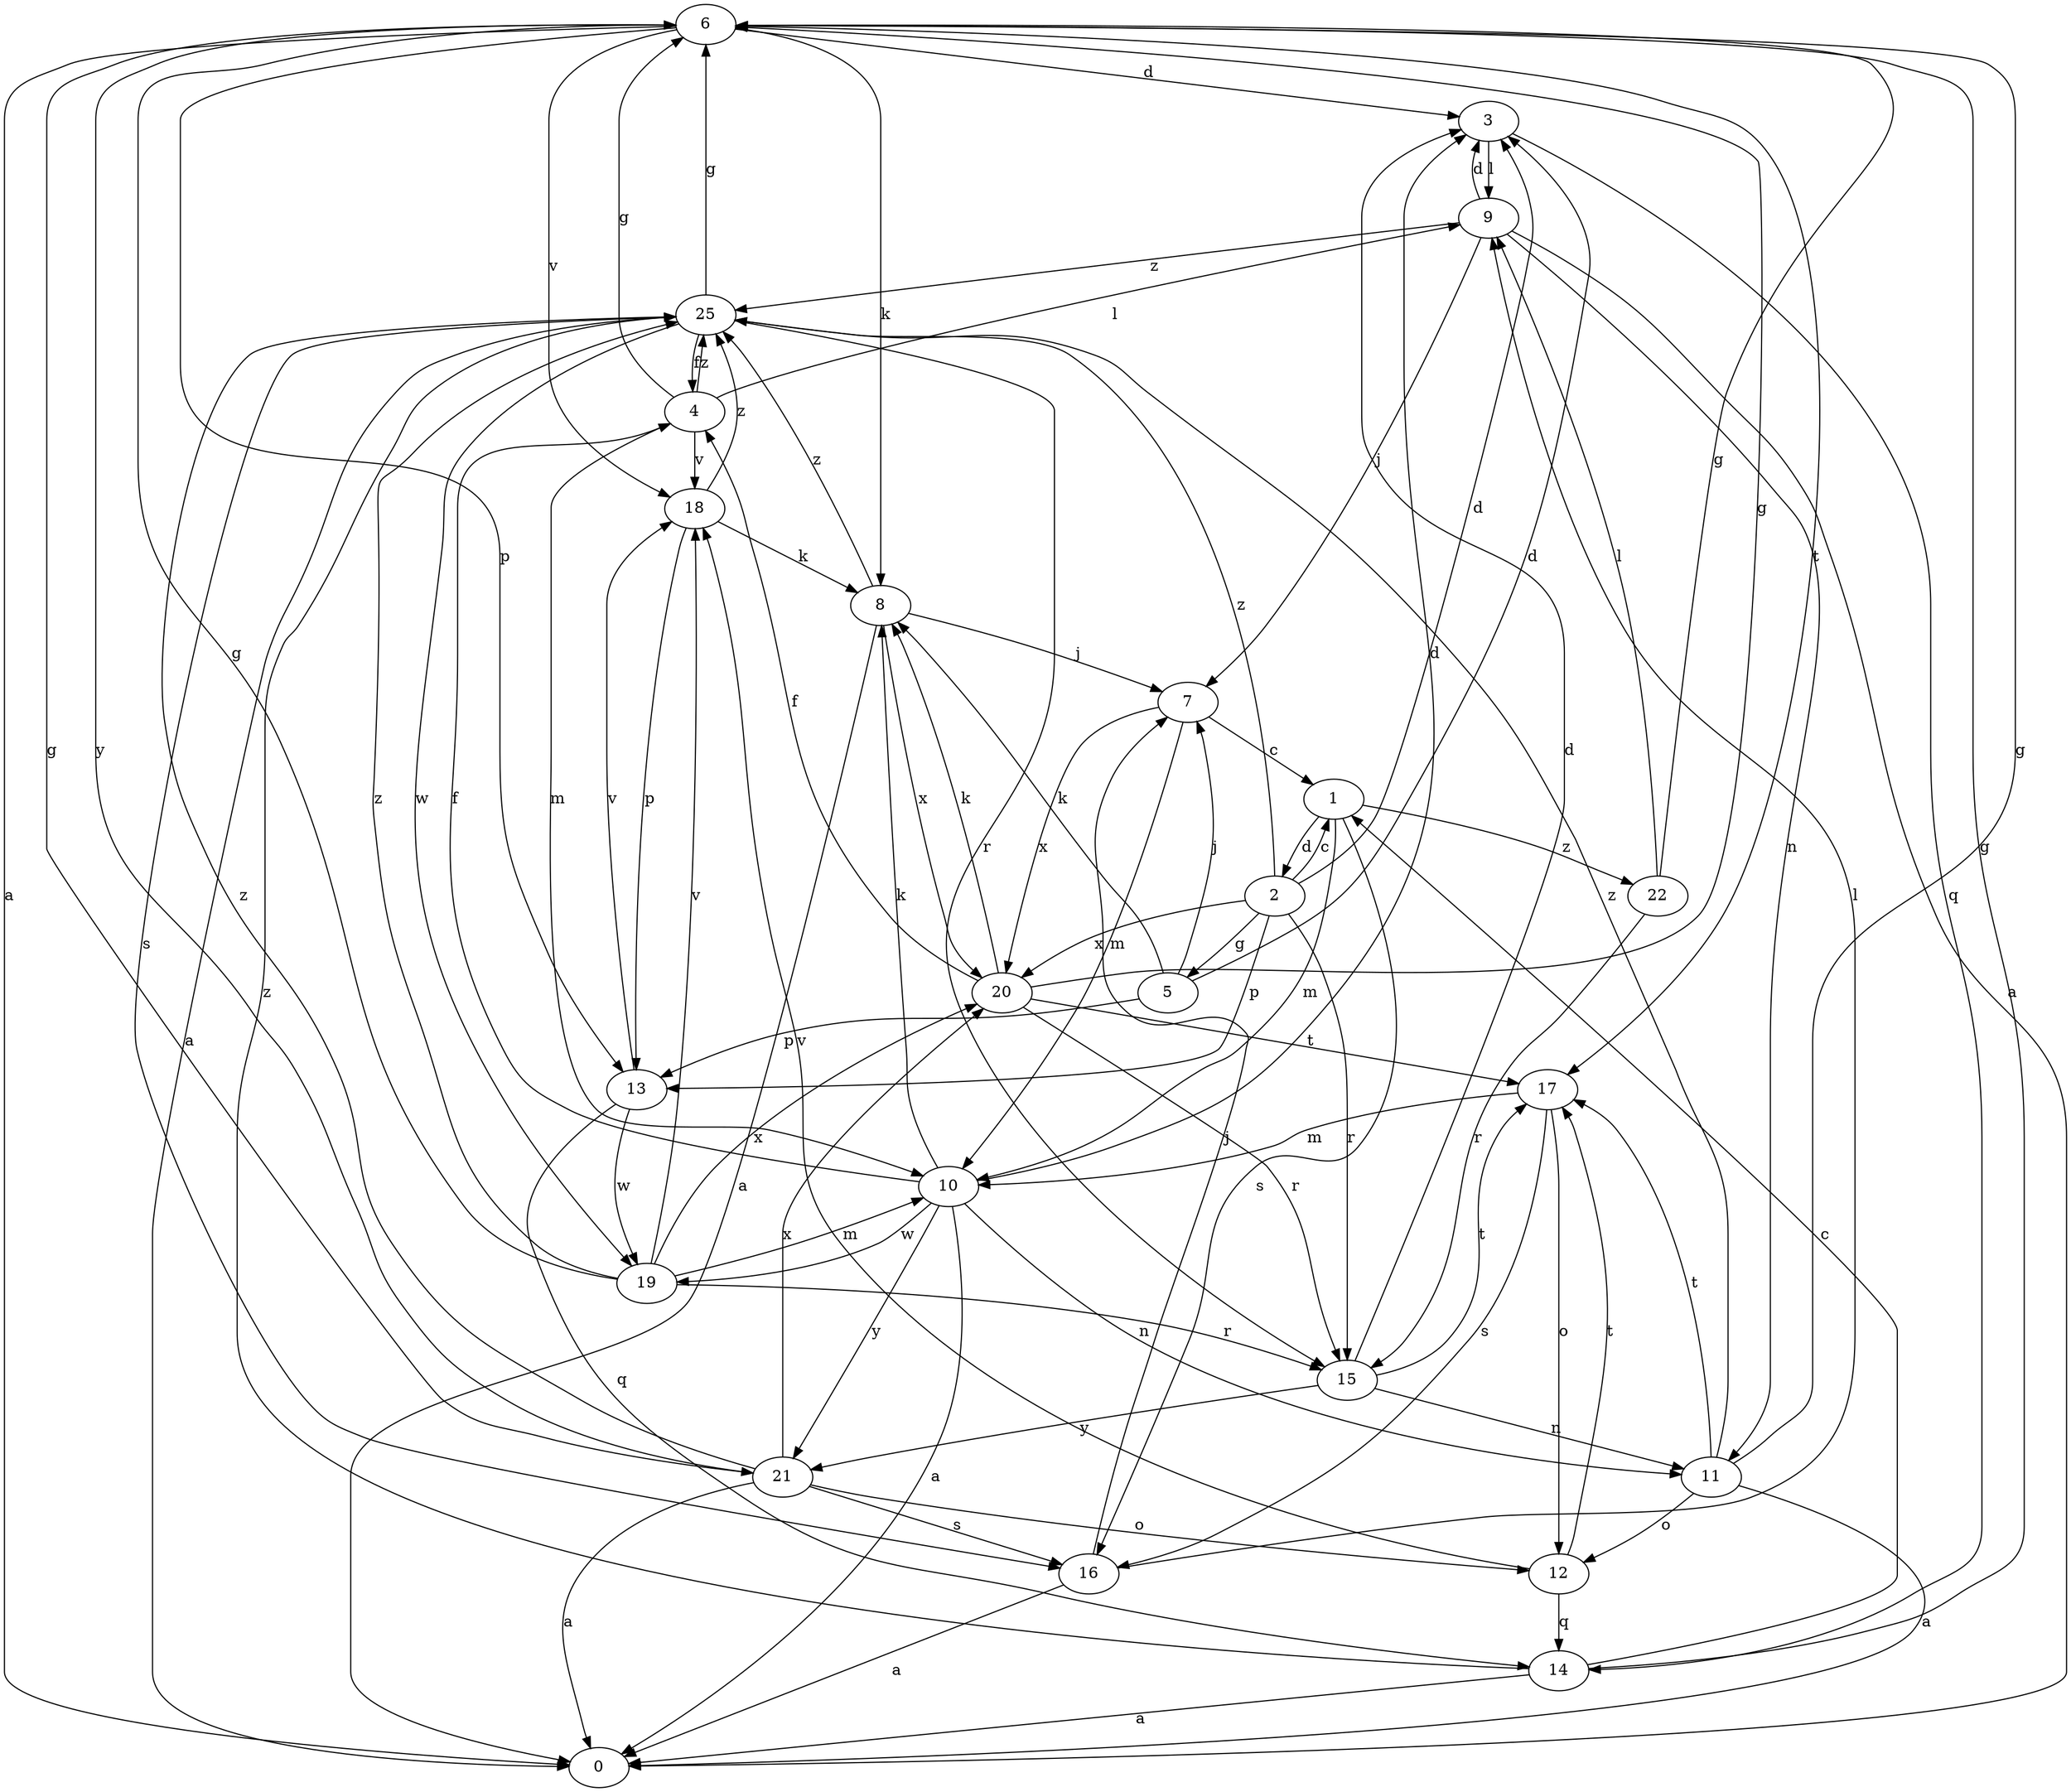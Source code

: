 strict digraph  {
0;
1;
2;
3;
4;
5;
6;
7;
8;
9;
10;
11;
12;
13;
14;
15;
16;
17;
18;
19;
20;
21;
22;
25;
1 -> 2  [label=d];
1 -> 10  [label=m];
1 -> 16  [label=s];
1 -> 22  [label=z];
2 -> 1  [label=c];
2 -> 3  [label=d];
2 -> 5  [label=g];
2 -> 13  [label=p];
2 -> 15  [label=r];
2 -> 20  [label=x];
2 -> 25  [label=z];
3 -> 9  [label=l];
3 -> 14  [label=q];
4 -> 6  [label=g];
4 -> 9  [label=l];
4 -> 10  [label=m];
4 -> 18  [label=v];
4 -> 25  [label=z];
5 -> 3  [label=d];
5 -> 7  [label=j];
5 -> 8  [label=k];
5 -> 13  [label=p];
6 -> 0  [label=a];
6 -> 3  [label=d];
6 -> 8  [label=k];
6 -> 13  [label=p];
6 -> 17  [label=t];
6 -> 18  [label=v];
6 -> 21  [label=y];
7 -> 1  [label=c];
7 -> 10  [label=m];
7 -> 20  [label=x];
8 -> 0  [label=a];
8 -> 7  [label=j];
8 -> 20  [label=x];
8 -> 25  [label=z];
9 -> 0  [label=a];
9 -> 3  [label=d];
9 -> 7  [label=j];
9 -> 11  [label=n];
9 -> 25  [label=z];
10 -> 0  [label=a];
10 -> 3  [label=d];
10 -> 4  [label=f];
10 -> 8  [label=k];
10 -> 11  [label=n];
10 -> 19  [label=w];
10 -> 21  [label=y];
11 -> 0  [label=a];
11 -> 6  [label=g];
11 -> 12  [label=o];
11 -> 17  [label=t];
11 -> 25  [label=z];
12 -> 14  [label=q];
12 -> 17  [label=t];
12 -> 18  [label=v];
13 -> 14  [label=q];
13 -> 18  [label=v];
13 -> 19  [label=w];
14 -> 0  [label=a];
14 -> 1  [label=c];
14 -> 6  [label=g];
14 -> 25  [label=z];
15 -> 3  [label=d];
15 -> 11  [label=n];
15 -> 17  [label=t];
15 -> 21  [label=y];
16 -> 0  [label=a];
16 -> 7  [label=j];
16 -> 9  [label=l];
17 -> 10  [label=m];
17 -> 12  [label=o];
17 -> 16  [label=s];
18 -> 8  [label=k];
18 -> 13  [label=p];
18 -> 25  [label=z];
19 -> 6  [label=g];
19 -> 10  [label=m];
19 -> 15  [label=r];
19 -> 18  [label=v];
19 -> 20  [label=x];
19 -> 25  [label=z];
20 -> 4  [label=f];
20 -> 6  [label=g];
20 -> 8  [label=k];
20 -> 15  [label=r];
20 -> 17  [label=t];
21 -> 0  [label=a];
21 -> 6  [label=g];
21 -> 12  [label=o];
21 -> 16  [label=s];
21 -> 20  [label=x];
21 -> 25  [label=z];
22 -> 6  [label=g];
22 -> 9  [label=l];
22 -> 15  [label=r];
25 -> 0  [label=a];
25 -> 4  [label=f];
25 -> 6  [label=g];
25 -> 15  [label=r];
25 -> 16  [label=s];
25 -> 19  [label=w];
}
